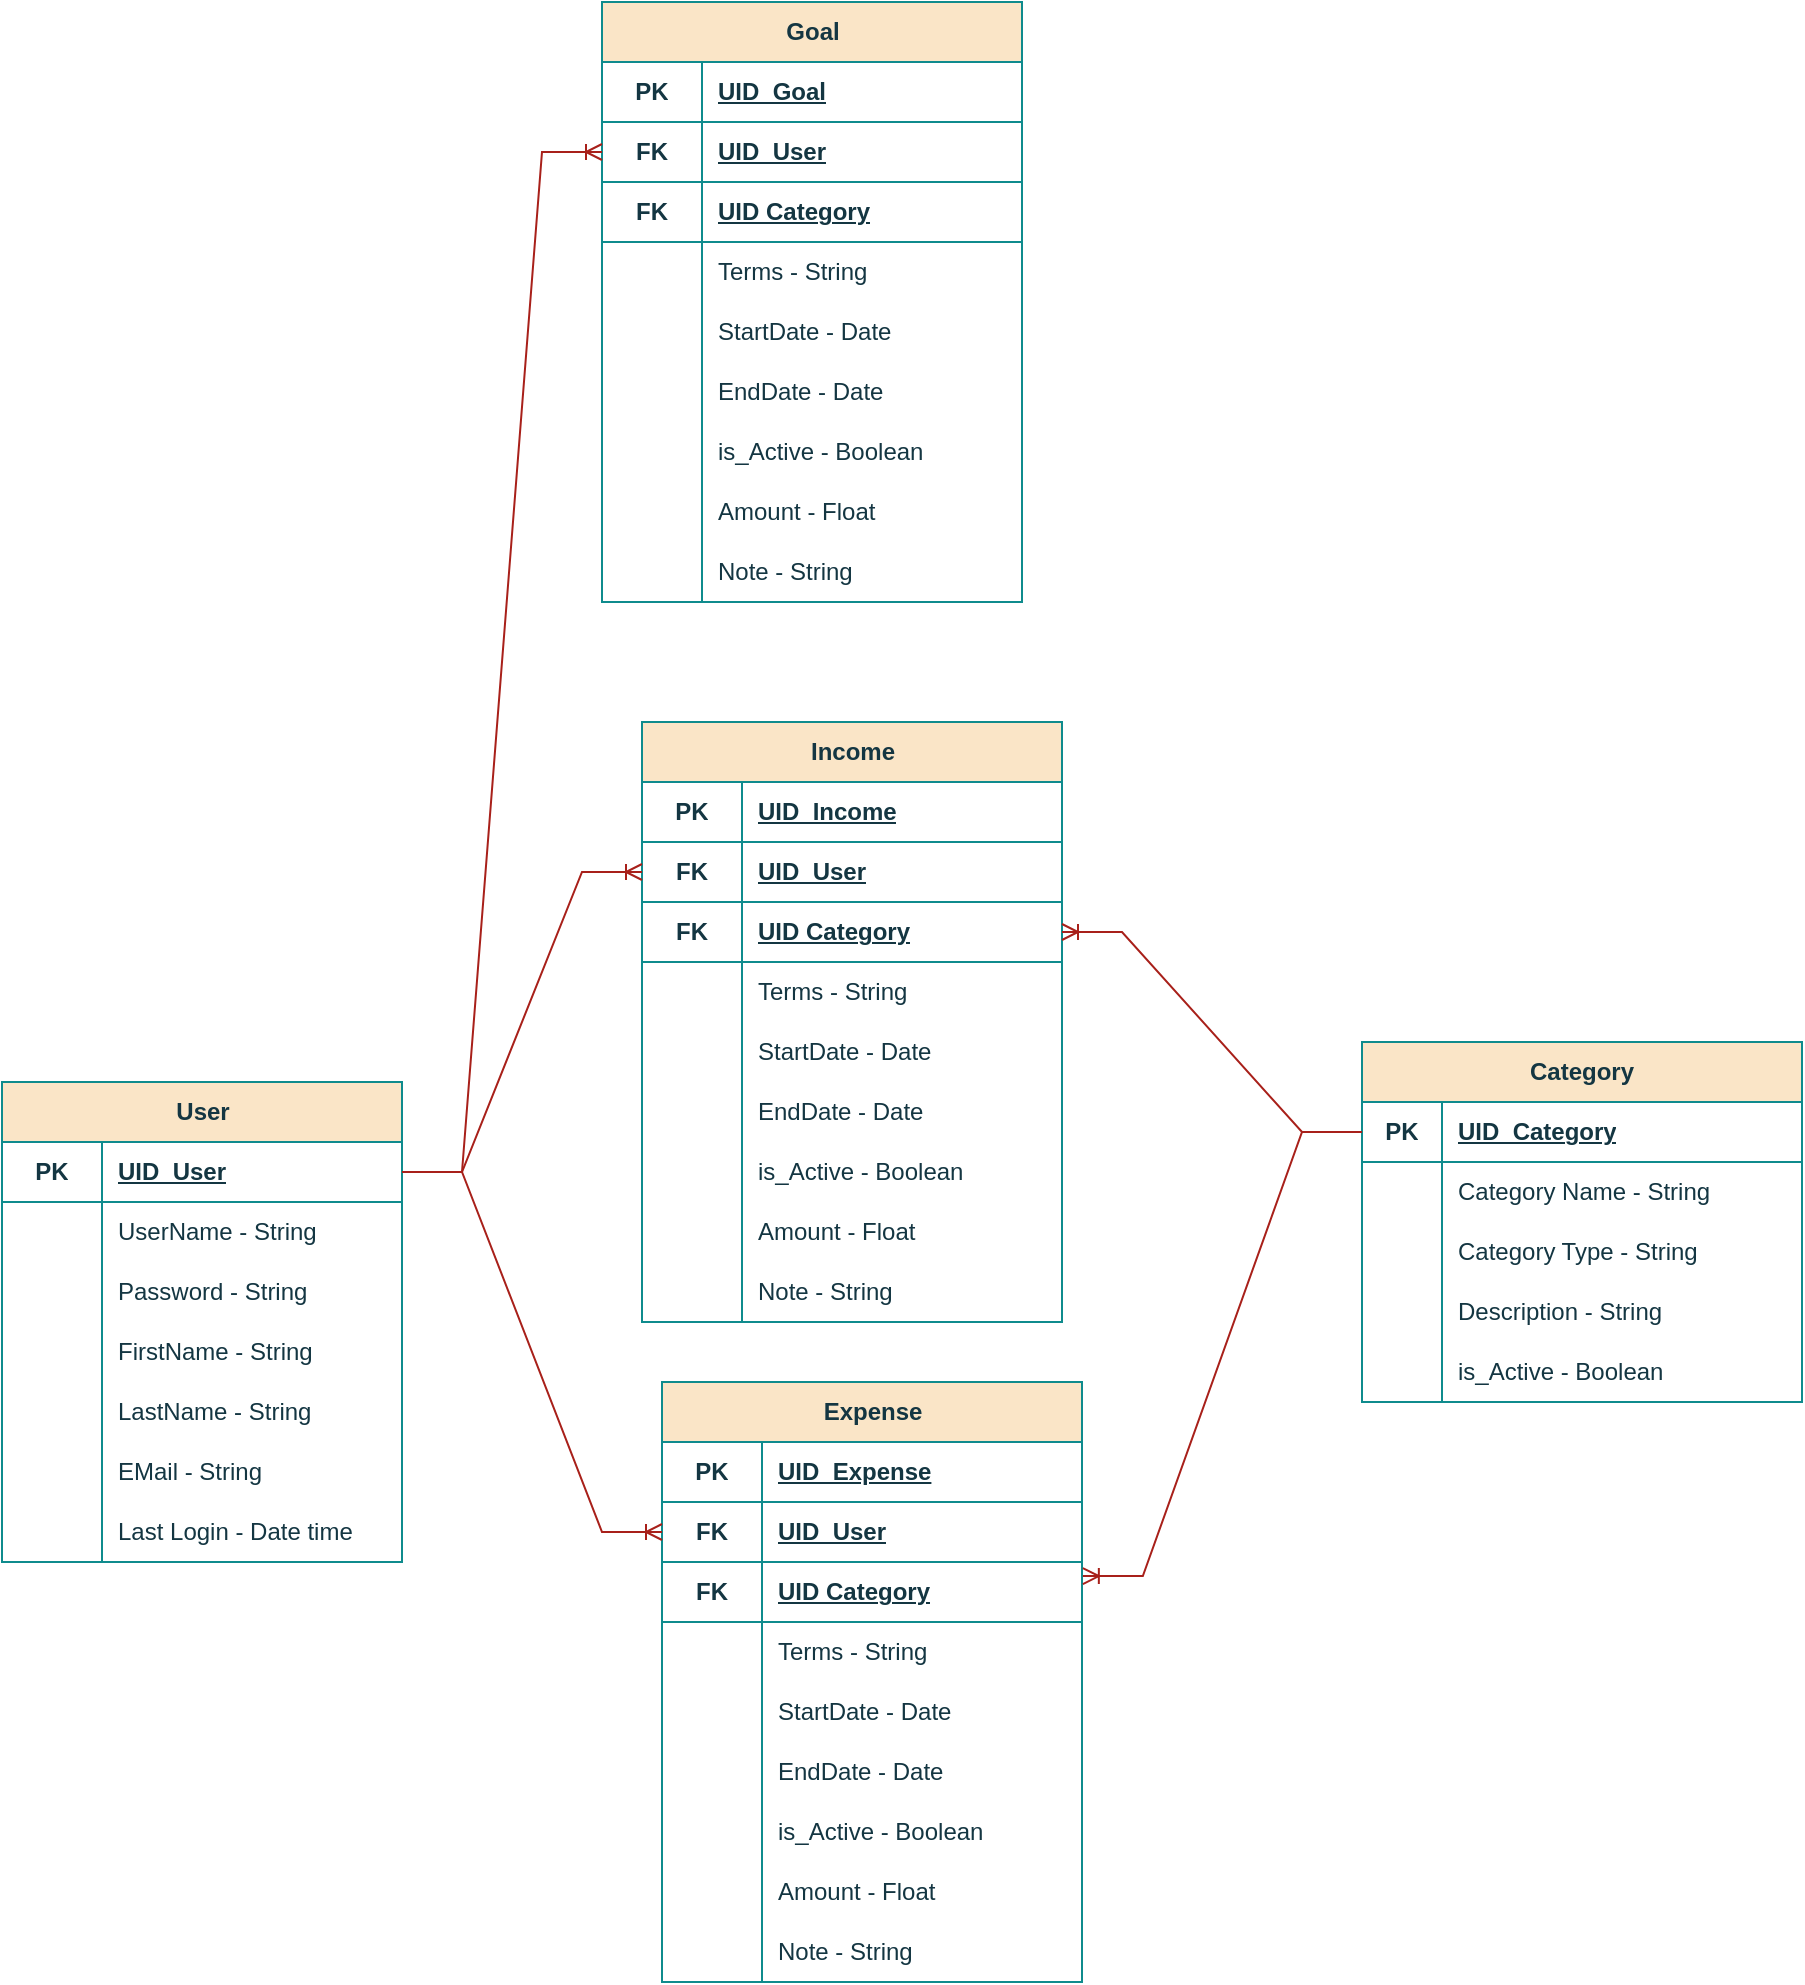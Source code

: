 <mxfile version="24.2.1" type="github">
  <diagram id="R2lEEEUBdFMjLlhIrx00" name="Page-1">
    <mxGraphModel dx="1032" dy="530" grid="1" gridSize="10" guides="1" tooltips="1" connect="1" arrows="1" fold="1" page="1" pageScale="1" pageWidth="850" pageHeight="1100" math="0" shadow="0" extFonts="Permanent Marker^https://fonts.googleapis.com/css?family=Permanent+Marker">
      <root>
        <mxCell id="0" />
        <mxCell id="1" parent="0" />
        <mxCell id="96PjTNp4YRyhQZ-_qILF-1" value="User" style="shape=table;startSize=30;container=1;collapsible=1;childLayout=tableLayout;fixedRows=1;rowLines=0;fontStyle=1;align=center;resizeLast=1;html=1;labelBackgroundColor=none;fillColor=#FAE5C7;strokeColor=#0F8B8D;fontColor=#143642;" vertex="1" parent="1">
          <mxGeometry x="30" y="580" width="200" height="240" as="geometry" />
        </mxCell>
        <mxCell id="96PjTNp4YRyhQZ-_qILF-2" value="" style="shape=tableRow;horizontal=0;startSize=0;swimlaneHead=0;swimlaneBody=0;fillColor=none;collapsible=0;dropTarget=0;points=[[0,0.5],[1,0.5]];portConstraint=eastwest;top=0;left=0;right=0;bottom=1;labelBackgroundColor=none;strokeColor=#0F8B8D;fontColor=#143642;" vertex="1" parent="96PjTNp4YRyhQZ-_qILF-1">
          <mxGeometry y="30" width="200" height="30" as="geometry" />
        </mxCell>
        <mxCell id="96PjTNp4YRyhQZ-_qILF-3" value="PK" style="shape=partialRectangle;connectable=0;fillColor=none;top=0;left=0;bottom=0;right=0;fontStyle=1;overflow=hidden;whiteSpace=wrap;html=1;labelBackgroundColor=none;strokeColor=#0F8B8D;fontColor=#143642;" vertex="1" parent="96PjTNp4YRyhQZ-_qILF-2">
          <mxGeometry width="50" height="30" as="geometry">
            <mxRectangle width="50" height="30" as="alternateBounds" />
          </mxGeometry>
        </mxCell>
        <mxCell id="96PjTNp4YRyhQZ-_qILF-4" value="UID_User" style="shape=partialRectangle;connectable=0;fillColor=none;top=0;left=0;bottom=0;right=0;align=left;spacingLeft=6;fontStyle=5;overflow=hidden;whiteSpace=wrap;html=1;labelBackgroundColor=none;strokeColor=#0F8B8D;fontColor=#143642;" vertex="1" parent="96PjTNp4YRyhQZ-_qILF-2">
          <mxGeometry x="50" width="150" height="30" as="geometry">
            <mxRectangle width="150" height="30" as="alternateBounds" />
          </mxGeometry>
        </mxCell>
        <mxCell id="96PjTNp4YRyhQZ-_qILF-5" value="" style="shape=tableRow;horizontal=0;startSize=0;swimlaneHead=0;swimlaneBody=0;fillColor=none;collapsible=0;dropTarget=0;points=[[0,0.5],[1,0.5]];portConstraint=eastwest;top=0;left=0;right=0;bottom=0;labelBackgroundColor=none;strokeColor=#0F8B8D;fontColor=#143642;" vertex="1" parent="96PjTNp4YRyhQZ-_qILF-1">
          <mxGeometry y="60" width="200" height="30" as="geometry" />
        </mxCell>
        <mxCell id="96PjTNp4YRyhQZ-_qILF-6" value="" style="shape=partialRectangle;connectable=0;fillColor=none;top=0;left=0;bottom=0;right=0;editable=1;overflow=hidden;whiteSpace=wrap;html=1;labelBackgroundColor=none;strokeColor=#0F8B8D;fontColor=#143642;" vertex="1" parent="96PjTNp4YRyhQZ-_qILF-5">
          <mxGeometry width="50" height="30" as="geometry">
            <mxRectangle width="50" height="30" as="alternateBounds" />
          </mxGeometry>
        </mxCell>
        <mxCell id="96PjTNp4YRyhQZ-_qILF-7" value="UserName - String" style="shape=partialRectangle;connectable=0;fillColor=none;top=0;left=0;bottom=0;right=0;align=left;spacingLeft=6;overflow=hidden;whiteSpace=wrap;html=1;labelBackgroundColor=none;strokeColor=#0F8B8D;fontColor=#143642;" vertex="1" parent="96PjTNp4YRyhQZ-_qILF-5">
          <mxGeometry x="50" width="150" height="30" as="geometry">
            <mxRectangle width="150" height="30" as="alternateBounds" />
          </mxGeometry>
        </mxCell>
        <mxCell id="96PjTNp4YRyhQZ-_qILF-8" value="" style="shape=tableRow;horizontal=0;startSize=0;swimlaneHead=0;swimlaneBody=0;fillColor=none;collapsible=0;dropTarget=0;points=[[0,0.5],[1,0.5]];portConstraint=eastwest;top=0;left=0;right=0;bottom=0;labelBackgroundColor=none;strokeColor=#0F8B8D;fontColor=#143642;" vertex="1" parent="96PjTNp4YRyhQZ-_qILF-1">
          <mxGeometry y="90" width="200" height="30" as="geometry" />
        </mxCell>
        <mxCell id="96PjTNp4YRyhQZ-_qILF-9" value="" style="shape=partialRectangle;connectable=0;fillColor=none;top=0;left=0;bottom=0;right=0;editable=1;overflow=hidden;whiteSpace=wrap;html=1;labelBackgroundColor=none;strokeColor=#0F8B8D;fontColor=#143642;" vertex="1" parent="96PjTNp4YRyhQZ-_qILF-8">
          <mxGeometry width="50" height="30" as="geometry">
            <mxRectangle width="50" height="30" as="alternateBounds" />
          </mxGeometry>
        </mxCell>
        <mxCell id="96PjTNp4YRyhQZ-_qILF-10" value="Password - String" style="shape=partialRectangle;connectable=0;fillColor=none;top=0;left=0;bottom=0;right=0;align=left;spacingLeft=6;overflow=hidden;whiteSpace=wrap;html=1;labelBackgroundColor=none;strokeColor=#0F8B8D;fontColor=#143642;" vertex="1" parent="96PjTNp4YRyhQZ-_qILF-8">
          <mxGeometry x="50" width="150" height="30" as="geometry">
            <mxRectangle width="150" height="30" as="alternateBounds" />
          </mxGeometry>
        </mxCell>
        <mxCell id="96PjTNp4YRyhQZ-_qILF-11" value="" style="shape=tableRow;horizontal=0;startSize=0;swimlaneHead=0;swimlaneBody=0;fillColor=none;collapsible=0;dropTarget=0;points=[[0,0.5],[1,0.5]];portConstraint=eastwest;top=0;left=0;right=0;bottom=0;labelBackgroundColor=none;strokeColor=#0F8B8D;fontColor=#143642;" vertex="1" parent="96PjTNp4YRyhQZ-_qILF-1">
          <mxGeometry y="120" width="200" height="30" as="geometry" />
        </mxCell>
        <mxCell id="96PjTNp4YRyhQZ-_qILF-12" value="" style="shape=partialRectangle;connectable=0;fillColor=none;top=0;left=0;bottom=0;right=0;editable=1;overflow=hidden;whiteSpace=wrap;html=1;labelBackgroundColor=none;strokeColor=#0F8B8D;fontColor=#143642;" vertex="1" parent="96PjTNp4YRyhQZ-_qILF-11">
          <mxGeometry width="50" height="30" as="geometry">
            <mxRectangle width="50" height="30" as="alternateBounds" />
          </mxGeometry>
        </mxCell>
        <mxCell id="96PjTNp4YRyhQZ-_qILF-13" value="FirstName - String" style="shape=partialRectangle;connectable=0;fillColor=none;top=0;left=0;bottom=0;right=0;align=left;spacingLeft=6;overflow=hidden;whiteSpace=wrap;html=1;labelBackgroundColor=none;strokeColor=#0F8B8D;fontColor=#143642;" vertex="1" parent="96PjTNp4YRyhQZ-_qILF-11">
          <mxGeometry x="50" width="150" height="30" as="geometry">
            <mxRectangle width="150" height="30" as="alternateBounds" />
          </mxGeometry>
        </mxCell>
        <mxCell id="96PjTNp4YRyhQZ-_qILF-14" style="shape=tableRow;horizontal=0;startSize=0;swimlaneHead=0;swimlaneBody=0;fillColor=none;collapsible=0;dropTarget=0;points=[[0,0.5],[1,0.5]];portConstraint=eastwest;top=0;left=0;right=0;bottom=0;labelBackgroundColor=none;strokeColor=#0F8B8D;fontColor=#143642;" vertex="1" parent="96PjTNp4YRyhQZ-_qILF-1">
          <mxGeometry y="150" width="200" height="30" as="geometry" />
        </mxCell>
        <mxCell id="96PjTNp4YRyhQZ-_qILF-15" value="" style="shape=partialRectangle;connectable=0;fillColor=none;top=0;left=0;bottom=0;right=0;editable=1;overflow=hidden;whiteSpace=wrap;html=1;labelBackgroundColor=none;strokeColor=#0F8B8D;fontColor=#143642;" vertex="1" parent="96PjTNp4YRyhQZ-_qILF-14">
          <mxGeometry width="50" height="30" as="geometry">
            <mxRectangle width="50" height="30" as="alternateBounds" />
          </mxGeometry>
        </mxCell>
        <mxCell id="96PjTNp4YRyhQZ-_qILF-16" value="LastName - String" style="shape=partialRectangle;connectable=0;fillColor=none;top=0;left=0;bottom=0;right=0;align=left;spacingLeft=6;overflow=hidden;whiteSpace=wrap;html=1;labelBackgroundColor=none;strokeColor=#0F8B8D;fontColor=#143642;" vertex="1" parent="96PjTNp4YRyhQZ-_qILF-14">
          <mxGeometry x="50" width="150" height="30" as="geometry">
            <mxRectangle width="150" height="30" as="alternateBounds" />
          </mxGeometry>
        </mxCell>
        <mxCell id="96PjTNp4YRyhQZ-_qILF-17" style="shape=tableRow;horizontal=0;startSize=0;swimlaneHead=0;swimlaneBody=0;fillColor=none;collapsible=0;dropTarget=0;points=[[0,0.5],[1,0.5]];portConstraint=eastwest;top=0;left=0;right=0;bottom=0;labelBackgroundColor=none;strokeColor=#0F8B8D;fontColor=#143642;" vertex="1" parent="96PjTNp4YRyhQZ-_qILF-1">
          <mxGeometry y="180" width="200" height="30" as="geometry" />
        </mxCell>
        <mxCell id="96PjTNp4YRyhQZ-_qILF-18" value="" style="shape=partialRectangle;connectable=0;fillColor=none;top=0;left=0;bottom=0;right=0;editable=1;overflow=hidden;whiteSpace=wrap;html=1;labelBackgroundColor=none;strokeColor=#0F8B8D;fontColor=#143642;" vertex="1" parent="96PjTNp4YRyhQZ-_qILF-17">
          <mxGeometry width="50" height="30" as="geometry">
            <mxRectangle width="50" height="30" as="alternateBounds" />
          </mxGeometry>
        </mxCell>
        <mxCell id="96PjTNp4YRyhQZ-_qILF-19" value="EMail - String" style="shape=partialRectangle;connectable=0;fillColor=none;top=0;left=0;bottom=0;right=0;align=left;spacingLeft=6;overflow=hidden;whiteSpace=wrap;html=1;labelBackgroundColor=none;strokeColor=#0F8B8D;fontColor=#143642;" vertex="1" parent="96PjTNp4YRyhQZ-_qILF-17">
          <mxGeometry x="50" width="150" height="30" as="geometry">
            <mxRectangle width="150" height="30" as="alternateBounds" />
          </mxGeometry>
        </mxCell>
        <mxCell id="96PjTNp4YRyhQZ-_qILF-20" style="shape=tableRow;horizontal=0;startSize=0;swimlaneHead=0;swimlaneBody=0;fillColor=none;collapsible=0;dropTarget=0;points=[[0,0.5],[1,0.5]];portConstraint=eastwest;top=0;left=0;right=0;bottom=0;labelBackgroundColor=none;strokeColor=#0F8B8D;fontColor=#143642;" vertex="1" parent="96PjTNp4YRyhQZ-_qILF-1">
          <mxGeometry y="210" width="200" height="30" as="geometry" />
        </mxCell>
        <mxCell id="96PjTNp4YRyhQZ-_qILF-21" value="" style="shape=partialRectangle;connectable=0;fillColor=none;top=0;left=0;bottom=0;right=0;editable=1;overflow=hidden;whiteSpace=wrap;html=1;labelBackgroundColor=none;strokeColor=#0F8B8D;fontColor=#143642;" vertex="1" parent="96PjTNp4YRyhQZ-_qILF-20">
          <mxGeometry width="50" height="30" as="geometry">
            <mxRectangle width="50" height="30" as="alternateBounds" />
          </mxGeometry>
        </mxCell>
        <mxCell id="96PjTNp4YRyhQZ-_qILF-22" value="Last Login - Date time" style="shape=partialRectangle;connectable=0;fillColor=none;top=0;left=0;bottom=0;right=0;align=left;spacingLeft=6;overflow=hidden;whiteSpace=wrap;html=1;labelBackgroundColor=none;strokeColor=#0F8B8D;fontColor=#143642;" vertex="1" parent="96PjTNp4YRyhQZ-_qILF-20">
          <mxGeometry x="50" width="150" height="30" as="geometry">
            <mxRectangle width="150" height="30" as="alternateBounds" />
          </mxGeometry>
        </mxCell>
        <mxCell id="96PjTNp4YRyhQZ-_qILF-38" value="Income" style="shape=table;startSize=30;container=1;collapsible=1;childLayout=tableLayout;fixedRows=1;rowLines=0;fontStyle=1;align=center;resizeLast=1;html=1;labelBackgroundColor=none;fillColor=#FAE5C7;strokeColor=#0F8B8D;fontColor=#143642;" vertex="1" parent="1">
          <mxGeometry x="350" y="400" width="210" height="300" as="geometry">
            <mxRectangle x="580" y="150" width="110" height="30" as="alternateBounds" />
          </mxGeometry>
        </mxCell>
        <mxCell id="96PjTNp4YRyhQZ-_qILF-39" value="" style="shape=tableRow;horizontal=0;startSize=0;swimlaneHead=0;swimlaneBody=0;fillColor=none;collapsible=0;dropTarget=0;points=[[0,0.5],[1,0.5]];portConstraint=eastwest;top=0;left=0;right=0;bottom=1;labelBackgroundColor=none;strokeColor=#0F8B8D;fontColor=#143642;" vertex="1" parent="96PjTNp4YRyhQZ-_qILF-38">
          <mxGeometry y="30" width="210" height="30" as="geometry" />
        </mxCell>
        <mxCell id="96PjTNp4YRyhQZ-_qILF-40" value="PK" style="shape=partialRectangle;connectable=0;fillColor=none;top=0;left=0;bottom=0;right=0;fontStyle=1;overflow=hidden;whiteSpace=wrap;html=1;labelBackgroundColor=none;strokeColor=#0F8B8D;fontColor=#143642;" vertex="1" parent="96PjTNp4YRyhQZ-_qILF-39">
          <mxGeometry width="50" height="30" as="geometry">
            <mxRectangle width="50" height="30" as="alternateBounds" />
          </mxGeometry>
        </mxCell>
        <mxCell id="96PjTNp4YRyhQZ-_qILF-41" value="UID_Income" style="shape=partialRectangle;connectable=0;fillColor=none;top=0;left=0;bottom=0;right=0;align=left;spacingLeft=6;fontStyle=5;overflow=hidden;whiteSpace=wrap;html=1;labelBackgroundColor=none;strokeColor=#0F8B8D;fontColor=#143642;" vertex="1" parent="96PjTNp4YRyhQZ-_qILF-39">
          <mxGeometry x="50" width="160" height="30" as="geometry">
            <mxRectangle width="160" height="30" as="alternateBounds" />
          </mxGeometry>
        </mxCell>
        <mxCell id="96PjTNp4YRyhQZ-_qILF-42" style="shape=tableRow;horizontal=0;startSize=0;swimlaneHead=0;swimlaneBody=0;fillColor=none;collapsible=0;dropTarget=0;points=[[0,0.5],[1,0.5]];portConstraint=eastwest;top=0;left=0;right=0;bottom=1;labelBackgroundColor=none;strokeColor=#0F8B8D;fontColor=#143642;" vertex="1" parent="96PjTNp4YRyhQZ-_qILF-38">
          <mxGeometry y="60" width="210" height="30" as="geometry" />
        </mxCell>
        <mxCell id="96PjTNp4YRyhQZ-_qILF-43" value="FK" style="shape=partialRectangle;connectable=0;fillColor=none;top=0;left=0;bottom=0;right=0;fontStyle=1;overflow=hidden;whiteSpace=wrap;html=1;labelBackgroundColor=none;strokeColor=#0F8B8D;fontColor=#143642;" vertex="1" parent="96PjTNp4YRyhQZ-_qILF-42">
          <mxGeometry width="50" height="30" as="geometry">
            <mxRectangle width="50" height="30" as="alternateBounds" />
          </mxGeometry>
        </mxCell>
        <mxCell id="96PjTNp4YRyhQZ-_qILF-44" value="UID_User" style="shape=partialRectangle;connectable=0;fillColor=none;top=0;left=0;bottom=0;right=0;align=left;spacingLeft=6;fontStyle=5;overflow=hidden;whiteSpace=wrap;html=1;labelBackgroundColor=none;strokeColor=#0F8B8D;fontColor=#143642;" vertex="1" parent="96PjTNp4YRyhQZ-_qILF-42">
          <mxGeometry x="50" width="160" height="30" as="geometry">
            <mxRectangle width="160" height="30" as="alternateBounds" />
          </mxGeometry>
        </mxCell>
        <mxCell id="96PjTNp4YRyhQZ-_qILF-88" style="shape=tableRow;horizontal=0;startSize=0;swimlaneHead=0;swimlaneBody=0;fillColor=none;collapsible=0;dropTarget=0;points=[[0,0.5],[1,0.5]];portConstraint=eastwest;top=0;left=0;right=0;bottom=1;labelBackgroundColor=none;strokeColor=#0F8B8D;fontColor=#143642;" vertex="1" parent="96PjTNp4YRyhQZ-_qILF-38">
          <mxGeometry y="90" width="210" height="30" as="geometry" />
        </mxCell>
        <mxCell id="96PjTNp4YRyhQZ-_qILF-89" value="FK" style="shape=partialRectangle;connectable=0;fillColor=none;top=0;left=0;bottom=0;right=0;fontStyle=1;overflow=hidden;whiteSpace=wrap;html=1;labelBackgroundColor=none;strokeColor=#0F8B8D;fontColor=#143642;" vertex="1" parent="96PjTNp4YRyhQZ-_qILF-88">
          <mxGeometry width="50" height="30" as="geometry">
            <mxRectangle width="50" height="30" as="alternateBounds" />
          </mxGeometry>
        </mxCell>
        <mxCell id="96PjTNp4YRyhQZ-_qILF-90" value="UID Category" style="shape=partialRectangle;connectable=0;fillColor=none;top=0;left=0;bottom=0;right=0;align=left;spacingLeft=6;fontStyle=5;overflow=hidden;whiteSpace=wrap;html=1;labelBackgroundColor=none;strokeColor=#0F8B8D;fontColor=#143642;" vertex="1" parent="96PjTNp4YRyhQZ-_qILF-88">
          <mxGeometry x="50" width="160" height="30" as="geometry">
            <mxRectangle width="160" height="30" as="alternateBounds" />
          </mxGeometry>
        </mxCell>
        <mxCell id="96PjTNp4YRyhQZ-_qILF-91" style="shape=tableRow;horizontal=0;startSize=0;swimlaneHead=0;swimlaneBody=0;fillColor=none;collapsible=0;dropTarget=0;points=[[0,0.5],[1,0.5]];portConstraint=eastwest;top=0;left=0;right=0;bottom=0;labelBackgroundColor=none;strokeColor=#0F8B8D;fontColor=#143642;" vertex="1" parent="96PjTNp4YRyhQZ-_qILF-38">
          <mxGeometry y="120" width="210" height="30" as="geometry" />
        </mxCell>
        <mxCell id="96PjTNp4YRyhQZ-_qILF-92" style="shape=partialRectangle;connectable=0;fillColor=none;top=0;left=0;bottom=0;right=0;editable=1;overflow=hidden;whiteSpace=wrap;html=1;labelBackgroundColor=none;strokeColor=#0F8B8D;fontColor=#143642;" vertex="1" parent="96PjTNp4YRyhQZ-_qILF-91">
          <mxGeometry width="50" height="30" as="geometry">
            <mxRectangle width="50" height="30" as="alternateBounds" />
          </mxGeometry>
        </mxCell>
        <mxCell id="96PjTNp4YRyhQZ-_qILF-93" value="Terms - String" style="shape=partialRectangle;connectable=0;fillColor=none;top=0;left=0;bottom=0;right=0;align=left;spacingLeft=6;overflow=hidden;whiteSpace=wrap;html=1;labelBackgroundColor=none;strokeColor=#0F8B8D;fontColor=#143642;" vertex="1" parent="96PjTNp4YRyhQZ-_qILF-91">
          <mxGeometry x="50" width="160" height="30" as="geometry">
            <mxRectangle width="160" height="30" as="alternateBounds" />
          </mxGeometry>
        </mxCell>
        <mxCell id="96PjTNp4YRyhQZ-_qILF-48" value="" style="shape=tableRow;horizontal=0;startSize=0;swimlaneHead=0;swimlaneBody=0;fillColor=none;collapsible=0;dropTarget=0;points=[[0,0.5],[1,0.5]];portConstraint=eastwest;top=0;left=0;right=0;bottom=0;labelBackgroundColor=none;strokeColor=#0F8B8D;fontColor=#143642;" vertex="1" parent="96PjTNp4YRyhQZ-_qILF-38">
          <mxGeometry y="150" width="210" height="30" as="geometry" />
        </mxCell>
        <mxCell id="96PjTNp4YRyhQZ-_qILF-49" value="" style="shape=partialRectangle;connectable=0;fillColor=none;top=0;left=0;bottom=0;right=0;editable=1;overflow=hidden;whiteSpace=wrap;html=1;labelBackgroundColor=none;strokeColor=#0F8B8D;fontColor=#143642;" vertex="1" parent="96PjTNp4YRyhQZ-_qILF-48">
          <mxGeometry width="50" height="30" as="geometry">
            <mxRectangle width="50" height="30" as="alternateBounds" />
          </mxGeometry>
        </mxCell>
        <mxCell id="96PjTNp4YRyhQZ-_qILF-50" value="StartDate - Date" style="shape=partialRectangle;connectable=0;fillColor=none;top=0;left=0;bottom=0;right=0;align=left;spacingLeft=6;overflow=hidden;whiteSpace=wrap;html=1;labelBackgroundColor=none;strokeColor=#0F8B8D;fontColor=#143642;" vertex="1" parent="96PjTNp4YRyhQZ-_qILF-48">
          <mxGeometry x="50" width="160" height="30" as="geometry">
            <mxRectangle width="160" height="30" as="alternateBounds" />
          </mxGeometry>
        </mxCell>
        <mxCell id="96PjTNp4YRyhQZ-_qILF-51" value="" style="shape=tableRow;horizontal=0;startSize=0;swimlaneHead=0;swimlaneBody=0;fillColor=none;collapsible=0;dropTarget=0;points=[[0,0.5],[1,0.5]];portConstraint=eastwest;top=0;left=0;right=0;bottom=0;labelBackgroundColor=none;strokeColor=#0F8B8D;fontColor=#143642;" vertex="1" parent="96PjTNp4YRyhQZ-_qILF-38">
          <mxGeometry y="180" width="210" height="30" as="geometry" />
        </mxCell>
        <mxCell id="96PjTNp4YRyhQZ-_qILF-52" value="" style="shape=partialRectangle;connectable=0;fillColor=none;top=0;left=0;bottom=0;right=0;editable=1;overflow=hidden;whiteSpace=wrap;html=1;labelBackgroundColor=none;strokeColor=#0F8B8D;fontColor=#143642;" vertex="1" parent="96PjTNp4YRyhQZ-_qILF-51">
          <mxGeometry width="50" height="30" as="geometry">
            <mxRectangle width="50" height="30" as="alternateBounds" />
          </mxGeometry>
        </mxCell>
        <mxCell id="96PjTNp4YRyhQZ-_qILF-53" value="EndDate - Date" style="shape=partialRectangle;connectable=0;fillColor=none;top=0;left=0;bottom=0;right=0;align=left;spacingLeft=6;overflow=hidden;whiteSpace=wrap;html=1;labelBackgroundColor=none;strokeColor=#0F8B8D;fontColor=#143642;" vertex="1" parent="96PjTNp4YRyhQZ-_qILF-51">
          <mxGeometry x="50" width="160" height="30" as="geometry">
            <mxRectangle width="160" height="30" as="alternateBounds" />
          </mxGeometry>
        </mxCell>
        <mxCell id="96PjTNp4YRyhQZ-_qILF-54" style="shape=tableRow;horizontal=0;startSize=0;swimlaneHead=0;swimlaneBody=0;fillColor=none;collapsible=0;dropTarget=0;points=[[0,0.5],[1,0.5]];portConstraint=eastwest;top=0;left=0;right=0;bottom=0;labelBackgroundColor=none;strokeColor=#0F8B8D;fontColor=#143642;" vertex="1" parent="96PjTNp4YRyhQZ-_qILF-38">
          <mxGeometry y="210" width="210" height="30" as="geometry" />
        </mxCell>
        <mxCell id="96PjTNp4YRyhQZ-_qILF-55" value="" style="shape=partialRectangle;connectable=0;fillColor=none;top=0;left=0;bottom=0;right=0;editable=1;overflow=hidden;whiteSpace=wrap;html=1;labelBackgroundColor=none;strokeColor=#0F8B8D;fontColor=#143642;" vertex="1" parent="96PjTNp4YRyhQZ-_qILF-54">
          <mxGeometry width="50" height="30" as="geometry">
            <mxRectangle width="50" height="30" as="alternateBounds" />
          </mxGeometry>
        </mxCell>
        <mxCell id="96PjTNp4YRyhQZ-_qILF-56" value="is_Active - Boolean" style="shape=partialRectangle;connectable=0;fillColor=none;top=0;left=0;bottom=0;right=0;align=left;spacingLeft=6;overflow=hidden;whiteSpace=wrap;html=1;labelBackgroundColor=none;strokeColor=#0F8B8D;fontColor=#143642;" vertex="1" parent="96PjTNp4YRyhQZ-_qILF-54">
          <mxGeometry x="50" width="160" height="30" as="geometry">
            <mxRectangle width="160" height="30" as="alternateBounds" />
          </mxGeometry>
        </mxCell>
        <mxCell id="96PjTNp4YRyhQZ-_qILF-57" style="shape=tableRow;horizontal=0;startSize=0;swimlaneHead=0;swimlaneBody=0;fillColor=none;collapsible=0;dropTarget=0;points=[[0,0.5],[1,0.5]];portConstraint=eastwest;top=0;left=0;right=0;bottom=0;labelBackgroundColor=none;strokeColor=#0F8B8D;fontColor=#143642;" vertex="1" parent="96PjTNp4YRyhQZ-_qILF-38">
          <mxGeometry y="240" width="210" height="30" as="geometry" />
        </mxCell>
        <mxCell id="96PjTNp4YRyhQZ-_qILF-58" value="" style="shape=partialRectangle;connectable=0;fillColor=none;top=0;left=0;bottom=0;right=0;editable=1;overflow=hidden;whiteSpace=wrap;html=1;labelBackgroundColor=none;strokeColor=#0F8B8D;fontColor=#143642;" vertex="1" parent="96PjTNp4YRyhQZ-_qILF-57">
          <mxGeometry width="50" height="30" as="geometry">
            <mxRectangle width="50" height="30" as="alternateBounds" />
          </mxGeometry>
        </mxCell>
        <mxCell id="96PjTNp4YRyhQZ-_qILF-59" value="Amount - Float" style="shape=partialRectangle;connectable=0;fillColor=none;top=0;left=0;bottom=0;right=0;align=left;spacingLeft=6;overflow=hidden;whiteSpace=wrap;html=1;labelBackgroundColor=none;strokeColor=#0F8B8D;fontColor=#143642;" vertex="1" parent="96PjTNp4YRyhQZ-_qILF-57">
          <mxGeometry x="50" width="160" height="30" as="geometry">
            <mxRectangle width="160" height="30" as="alternateBounds" />
          </mxGeometry>
        </mxCell>
        <mxCell id="96PjTNp4YRyhQZ-_qILF-60" style="shape=tableRow;horizontal=0;startSize=0;swimlaneHead=0;swimlaneBody=0;fillColor=none;collapsible=0;dropTarget=0;points=[[0,0.5],[1,0.5]];portConstraint=eastwest;top=0;left=0;right=0;bottom=0;labelBackgroundColor=none;strokeColor=#0F8B8D;fontColor=#143642;" vertex="1" parent="96PjTNp4YRyhQZ-_qILF-38">
          <mxGeometry y="270" width="210" height="30" as="geometry" />
        </mxCell>
        <mxCell id="96PjTNp4YRyhQZ-_qILF-61" value="" style="shape=partialRectangle;connectable=0;fillColor=none;top=0;left=0;bottom=0;right=0;editable=1;overflow=hidden;whiteSpace=wrap;html=1;labelBackgroundColor=none;strokeColor=#0F8B8D;fontColor=#143642;" vertex="1" parent="96PjTNp4YRyhQZ-_qILF-60">
          <mxGeometry width="50" height="30" as="geometry">
            <mxRectangle width="50" height="30" as="alternateBounds" />
          </mxGeometry>
        </mxCell>
        <mxCell id="96PjTNp4YRyhQZ-_qILF-62" value="Note - String" style="shape=partialRectangle;connectable=0;fillColor=none;top=0;left=0;bottom=0;right=0;align=left;spacingLeft=6;overflow=hidden;whiteSpace=wrap;html=1;labelBackgroundColor=none;strokeColor=#0F8B8D;fontColor=#143642;" vertex="1" parent="96PjTNp4YRyhQZ-_qILF-60">
          <mxGeometry x="50" width="160" height="30" as="geometry">
            <mxRectangle width="160" height="30" as="alternateBounds" />
          </mxGeometry>
        </mxCell>
        <mxCell id="96PjTNp4YRyhQZ-_qILF-63" value="Category" style="shape=table;startSize=30;container=1;collapsible=1;childLayout=tableLayout;fixedRows=1;rowLines=0;fontStyle=1;align=center;resizeLast=1;html=1;whiteSpace=wrap;labelBackgroundColor=none;fillColor=#FAE5C7;strokeColor=#0F8B8D;fontColor=#143642;" vertex="1" parent="1">
          <mxGeometry x="710" y="560" width="220" height="180" as="geometry" />
        </mxCell>
        <mxCell id="96PjTNp4YRyhQZ-_qILF-67" value="" style="shape=tableRow;horizontal=0;startSize=0;swimlaneHead=0;swimlaneBody=0;fillColor=none;collapsible=0;dropTarget=0;points=[[0,0.5],[1,0.5]];portConstraint=eastwest;top=0;left=0;right=0;bottom=1;html=1;labelBackgroundColor=none;strokeColor=#0F8B8D;fontColor=#143642;" vertex="1" parent="96PjTNp4YRyhQZ-_qILF-63">
          <mxGeometry y="30" width="220" height="30" as="geometry" />
        </mxCell>
        <mxCell id="96PjTNp4YRyhQZ-_qILF-68" value="PK" style="shape=partialRectangle;connectable=0;fillColor=none;top=0;left=0;bottom=0;right=0;fontStyle=1;overflow=hidden;html=1;whiteSpace=wrap;labelBackgroundColor=none;strokeColor=#0F8B8D;fontColor=#143642;" vertex="1" parent="96PjTNp4YRyhQZ-_qILF-67">
          <mxGeometry width="40" height="30" as="geometry">
            <mxRectangle width="40" height="30" as="alternateBounds" />
          </mxGeometry>
        </mxCell>
        <mxCell id="96PjTNp4YRyhQZ-_qILF-69" value="UID_Category" style="shape=partialRectangle;connectable=0;fillColor=none;top=0;left=0;bottom=0;right=0;align=left;spacingLeft=6;fontStyle=5;overflow=hidden;html=1;whiteSpace=wrap;labelBackgroundColor=none;strokeColor=#0F8B8D;fontColor=#143642;" vertex="1" parent="96PjTNp4YRyhQZ-_qILF-67">
          <mxGeometry x="40" width="180" height="30" as="geometry">
            <mxRectangle width="180" height="30" as="alternateBounds" />
          </mxGeometry>
        </mxCell>
        <mxCell id="96PjTNp4YRyhQZ-_qILF-70" value="" style="shape=tableRow;horizontal=0;startSize=0;swimlaneHead=0;swimlaneBody=0;fillColor=none;collapsible=0;dropTarget=0;points=[[0,0.5],[1,0.5]];portConstraint=eastwest;top=0;left=0;right=0;bottom=0;html=1;labelBackgroundColor=none;strokeColor=#0F8B8D;fontColor=#143642;" vertex="1" parent="96PjTNp4YRyhQZ-_qILF-63">
          <mxGeometry y="60" width="220" height="30" as="geometry" />
        </mxCell>
        <mxCell id="96PjTNp4YRyhQZ-_qILF-71" value="" style="shape=partialRectangle;connectable=0;fillColor=none;top=0;left=0;bottom=0;right=0;editable=1;overflow=hidden;html=1;whiteSpace=wrap;labelBackgroundColor=none;strokeColor=#0F8B8D;fontColor=#143642;" vertex="1" parent="96PjTNp4YRyhQZ-_qILF-70">
          <mxGeometry width="40" height="30" as="geometry">
            <mxRectangle width="40" height="30" as="alternateBounds" />
          </mxGeometry>
        </mxCell>
        <mxCell id="96PjTNp4YRyhQZ-_qILF-72" value="Category Name - String" style="shape=partialRectangle;connectable=0;fillColor=none;top=0;left=0;bottom=0;right=0;align=left;spacingLeft=6;overflow=hidden;html=1;whiteSpace=wrap;labelBackgroundColor=none;strokeColor=#0F8B8D;fontColor=#143642;" vertex="1" parent="96PjTNp4YRyhQZ-_qILF-70">
          <mxGeometry x="40" width="180" height="30" as="geometry">
            <mxRectangle width="180" height="30" as="alternateBounds" />
          </mxGeometry>
        </mxCell>
        <mxCell id="96PjTNp4YRyhQZ-_qILF-94" style="shape=tableRow;horizontal=0;startSize=0;swimlaneHead=0;swimlaneBody=0;fillColor=none;collapsible=0;dropTarget=0;points=[[0,0.5],[1,0.5]];portConstraint=eastwest;top=0;left=0;right=0;bottom=0;html=1;labelBackgroundColor=none;strokeColor=#0F8B8D;fontColor=#143642;" vertex="1" parent="96PjTNp4YRyhQZ-_qILF-63">
          <mxGeometry y="90" width="220" height="30" as="geometry" />
        </mxCell>
        <mxCell id="96PjTNp4YRyhQZ-_qILF-95" style="shape=partialRectangle;connectable=0;fillColor=none;top=0;left=0;bottom=0;right=0;editable=1;overflow=hidden;html=1;whiteSpace=wrap;labelBackgroundColor=none;strokeColor=#0F8B8D;fontColor=#143642;" vertex="1" parent="96PjTNp4YRyhQZ-_qILF-94">
          <mxGeometry width="40" height="30" as="geometry">
            <mxRectangle width="40" height="30" as="alternateBounds" />
          </mxGeometry>
        </mxCell>
        <mxCell id="96PjTNp4YRyhQZ-_qILF-96" value="Category Type - String" style="shape=partialRectangle;connectable=0;fillColor=none;top=0;left=0;bottom=0;right=0;align=left;spacingLeft=6;overflow=hidden;html=1;whiteSpace=wrap;labelBackgroundColor=none;strokeColor=#0F8B8D;fontColor=#143642;" vertex="1" parent="96PjTNp4YRyhQZ-_qILF-94">
          <mxGeometry x="40" width="180" height="30" as="geometry">
            <mxRectangle width="180" height="30" as="alternateBounds" />
          </mxGeometry>
        </mxCell>
        <mxCell id="96PjTNp4YRyhQZ-_qILF-73" style="shape=tableRow;horizontal=0;startSize=0;swimlaneHead=0;swimlaneBody=0;fillColor=none;collapsible=0;dropTarget=0;points=[[0,0.5],[1,0.5]];portConstraint=eastwest;top=0;left=0;right=0;bottom=0;html=1;labelBackgroundColor=none;strokeColor=#0F8B8D;fontColor=#143642;" vertex="1" parent="96PjTNp4YRyhQZ-_qILF-63">
          <mxGeometry y="120" width="220" height="30" as="geometry" />
        </mxCell>
        <mxCell id="96PjTNp4YRyhQZ-_qILF-74" value="" style="shape=partialRectangle;connectable=0;fillColor=none;top=0;left=0;bottom=0;right=0;editable=1;overflow=hidden;html=1;whiteSpace=wrap;labelBackgroundColor=none;strokeColor=#0F8B8D;fontColor=#143642;" vertex="1" parent="96PjTNp4YRyhQZ-_qILF-73">
          <mxGeometry width="40" height="30" as="geometry">
            <mxRectangle width="40" height="30" as="alternateBounds" />
          </mxGeometry>
        </mxCell>
        <mxCell id="96PjTNp4YRyhQZ-_qILF-75" value="Description - String" style="shape=partialRectangle;connectable=0;fillColor=none;top=0;left=0;bottom=0;right=0;align=left;spacingLeft=6;overflow=hidden;html=1;whiteSpace=wrap;labelBackgroundColor=none;strokeColor=#0F8B8D;fontColor=#143642;" vertex="1" parent="96PjTNp4YRyhQZ-_qILF-73">
          <mxGeometry x="40" width="180" height="30" as="geometry">
            <mxRectangle width="180" height="30" as="alternateBounds" />
          </mxGeometry>
        </mxCell>
        <mxCell id="96PjTNp4YRyhQZ-_qILF-82" style="shape=tableRow;horizontal=0;startSize=0;swimlaneHead=0;swimlaneBody=0;fillColor=none;collapsible=0;dropTarget=0;points=[[0,0.5],[1,0.5]];portConstraint=eastwest;top=0;left=0;right=0;bottom=0;html=1;labelBackgroundColor=none;strokeColor=#0F8B8D;fontColor=#143642;" vertex="1" parent="96PjTNp4YRyhQZ-_qILF-63">
          <mxGeometry y="150" width="220" height="30" as="geometry" />
        </mxCell>
        <mxCell id="96PjTNp4YRyhQZ-_qILF-83" value="" style="shape=partialRectangle;connectable=0;fillColor=none;top=0;left=0;bottom=0;right=0;editable=1;overflow=hidden;html=1;whiteSpace=wrap;labelBackgroundColor=none;strokeColor=#0F8B8D;fontColor=#143642;" vertex="1" parent="96PjTNp4YRyhQZ-_qILF-82">
          <mxGeometry width="40" height="30" as="geometry">
            <mxRectangle width="40" height="30" as="alternateBounds" />
          </mxGeometry>
        </mxCell>
        <mxCell id="96PjTNp4YRyhQZ-_qILF-84" value="is_Active - Boolean" style="shape=partialRectangle;connectable=0;fillColor=none;top=0;left=0;bottom=0;right=0;align=left;spacingLeft=6;overflow=hidden;html=1;whiteSpace=wrap;labelBackgroundColor=none;strokeColor=#0F8B8D;fontColor=#143642;" vertex="1" parent="96PjTNp4YRyhQZ-_qILF-82">
          <mxGeometry x="40" width="180" height="30" as="geometry">
            <mxRectangle width="180" height="30" as="alternateBounds" />
          </mxGeometry>
        </mxCell>
        <mxCell id="96PjTNp4YRyhQZ-_qILF-86" value="" style="edgeStyle=entityRelationEdgeStyle;fontSize=12;html=1;endArrow=ERoneToMany;rounded=0;entryX=0;entryY=0.5;entryDx=0;entryDy=0;labelBackgroundColor=none;strokeColor=#A8201A;fontColor=default;" edge="1" parent="1" source="96PjTNp4YRyhQZ-_qILF-2" target="96PjTNp4YRyhQZ-_qILF-42">
          <mxGeometry width="100" height="100" relative="1" as="geometry">
            <mxPoint x="395" y="425" as="sourcePoint" />
            <mxPoint x="470" y="505" as="targetPoint" />
          </mxGeometry>
        </mxCell>
        <mxCell id="96PjTNp4YRyhQZ-_qILF-87" value="" style="edgeStyle=entityRelationEdgeStyle;fontSize=12;html=1;endArrow=ERoneToMany;rounded=0;entryX=1;entryY=0.5;entryDx=0;entryDy=0;labelBackgroundColor=none;strokeColor=#A8201A;fontColor=default;exitX=0;exitY=0.5;exitDx=0;exitDy=0;" edge="1" parent="1" source="96PjTNp4YRyhQZ-_qILF-67" target="96PjTNp4YRyhQZ-_qILF-88">
          <mxGeometry width="100" height="100" relative="1" as="geometry">
            <mxPoint x="610" y="760" as="sourcePoint" />
            <mxPoint x="685" y="840" as="targetPoint" />
          </mxGeometry>
        </mxCell>
        <mxCell id="96PjTNp4YRyhQZ-_qILF-97" value="Expense" style="shape=table;startSize=30;container=1;collapsible=1;childLayout=tableLayout;fixedRows=1;rowLines=0;fontStyle=1;align=center;resizeLast=1;html=1;labelBackgroundColor=none;fillColor=#FAE5C7;strokeColor=#0F8B8D;fontColor=#143642;" vertex="1" parent="1">
          <mxGeometry x="360" y="730" width="210" height="300" as="geometry">
            <mxRectangle x="580" y="150" width="110" height="30" as="alternateBounds" />
          </mxGeometry>
        </mxCell>
        <mxCell id="96PjTNp4YRyhQZ-_qILF-98" value="" style="shape=tableRow;horizontal=0;startSize=0;swimlaneHead=0;swimlaneBody=0;fillColor=none;collapsible=0;dropTarget=0;points=[[0,0.5],[1,0.5]];portConstraint=eastwest;top=0;left=0;right=0;bottom=1;labelBackgroundColor=none;strokeColor=#0F8B8D;fontColor=#143642;" vertex="1" parent="96PjTNp4YRyhQZ-_qILF-97">
          <mxGeometry y="30" width="210" height="30" as="geometry" />
        </mxCell>
        <mxCell id="96PjTNp4YRyhQZ-_qILF-99" value="PK" style="shape=partialRectangle;connectable=0;fillColor=none;top=0;left=0;bottom=0;right=0;fontStyle=1;overflow=hidden;whiteSpace=wrap;html=1;labelBackgroundColor=none;strokeColor=#0F8B8D;fontColor=#143642;" vertex="1" parent="96PjTNp4YRyhQZ-_qILF-98">
          <mxGeometry width="50" height="30" as="geometry">
            <mxRectangle width="50" height="30" as="alternateBounds" />
          </mxGeometry>
        </mxCell>
        <mxCell id="96PjTNp4YRyhQZ-_qILF-100" value="UID_Expense" style="shape=partialRectangle;connectable=0;fillColor=none;top=0;left=0;bottom=0;right=0;align=left;spacingLeft=6;fontStyle=5;overflow=hidden;whiteSpace=wrap;html=1;labelBackgroundColor=none;strokeColor=#0F8B8D;fontColor=#143642;" vertex="1" parent="96PjTNp4YRyhQZ-_qILF-98">
          <mxGeometry x="50" width="160" height="30" as="geometry">
            <mxRectangle width="160" height="30" as="alternateBounds" />
          </mxGeometry>
        </mxCell>
        <mxCell id="96PjTNp4YRyhQZ-_qILF-101" style="shape=tableRow;horizontal=0;startSize=0;swimlaneHead=0;swimlaneBody=0;fillColor=none;collapsible=0;dropTarget=0;points=[[0,0.5],[1,0.5]];portConstraint=eastwest;top=0;left=0;right=0;bottom=1;labelBackgroundColor=none;strokeColor=#0F8B8D;fontColor=#143642;" vertex="1" parent="96PjTNp4YRyhQZ-_qILF-97">
          <mxGeometry y="60" width="210" height="30" as="geometry" />
        </mxCell>
        <mxCell id="96PjTNp4YRyhQZ-_qILF-102" value="FK" style="shape=partialRectangle;connectable=0;fillColor=none;top=0;left=0;bottom=0;right=0;fontStyle=1;overflow=hidden;whiteSpace=wrap;html=1;labelBackgroundColor=none;strokeColor=#0F8B8D;fontColor=#143642;" vertex="1" parent="96PjTNp4YRyhQZ-_qILF-101">
          <mxGeometry width="50" height="30" as="geometry">
            <mxRectangle width="50" height="30" as="alternateBounds" />
          </mxGeometry>
        </mxCell>
        <mxCell id="96PjTNp4YRyhQZ-_qILF-103" value="UID_User" style="shape=partialRectangle;connectable=0;fillColor=none;top=0;left=0;bottom=0;right=0;align=left;spacingLeft=6;fontStyle=5;overflow=hidden;whiteSpace=wrap;html=1;labelBackgroundColor=none;strokeColor=#0F8B8D;fontColor=#143642;" vertex="1" parent="96PjTNp4YRyhQZ-_qILF-101">
          <mxGeometry x="50" width="160" height="30" as="geometry">
            <mxRectangle width="160" height="30" as="alternateBounds" />
          </mxGeometry>
        </mxCell>
        <mxCell id="96PjTNp4YRyhQZ-_qILF-104" style="shape=tableRow;horizontal=0;startSize=0;swimlaneHead=0;swimlaneBody=0;fillColor=none;collapsible=0;dropTarget=0;points=[[0,0.5],[1,0.5]];portConstraint=eastwest;top=0;left=0;right=0;bottom=1;labelBackgroundColor=none;strokeColor=#0F8B8D;fontColor=#143642;" vertex="1" parent="96PjTNp4YRyhQZ-_qILF-97">
          <mxGeometry y="90" width="210" height="30" as="geometry" />
        </mxCell>
        <mxCell id="96PjTNp4YRyhQZ-_qILF-105" value="FK" style="shape=partialRectangle;connectable=0;fillColor=none;top=0;left=0;bottom=0;right=0;fontStyle=1;overflow=hidden;whiteSpace=wrap;html=1;labelBackgroundColor=none;strokeColor=#0F8B8D;fontColor=#143642;" vertex="1" parent="96PjTNp4YRyhQZ-_qILF-104">
          <mxGeometry width="50" height="30" as="geometry">
            <mxRectangle width="50" height="30" as="alternateBounds" />
          </mxGeometry>
        </mxCell>
        <mxCell id="96PjTNp4YRyhQZ-_qILF-106" value="UID Category" style="shape=partialRectangle;connectable=0;fillColor=none;top=0;left=0;bottom=0;right=0;align=left;spacingLeft=6;fontStyle=5;overflow=hidden;whiteSpace=wrap;html=1;labelBackgroundColor=none;strokeColor=#0F8B8D;fontColor=#143642;" vertex="1" parent="96PjTNp4YRyhQZ-_qILF-104">
          <mxGeometry x="50" width="160" height="30" as="geometry">
            <mxRectangle width="160" height="30" as="alternateBounds" />
          </mxGeometry>
        </mxCell>
        <mxCell id="96PjTNp4YRyhQZ-_qILF-107" style="shape=tableRow;horizontal=0;startSize=0;swimlaneHead=0;swimlaneBody=0;fillColor=none;collapsible=0;dropTarget=0;points=[[0,0.5],[1,0.5]];portConstraint=eastwest;top=0;left=0;right=0;bottom=0;labelBackgroundColor=none;strokeColor=#0F8B8D;fontColor=#143642;" vertex="1" parent="96PjTNp4YRyhQZ-_qILF-97">
          <mxGeometry y="120" width="210" height="30" as="geometry" />
        </mxCell>
        <mxCell id="96PjTNp4YRyhQZ-_qILF-108" style="shape=partialRectangle;connectable=0;fillColor=none;top=0;left=0;bottom=0;right=0;editable=1;overflow=hidden;whiteSpace=wrap;html=1;labelBackgroundColor=none;strokeColor=#0F8B8D;fontColor=#143642;" vertex="1" parent="96PjTNp4YRyhQZ-_qILF-107">
          <mxGeometry width="50" height="30" as="geometry">
            <mxRectangle width="50" height="30" as="alternateBounds" />
          </mxGeometry>
        </mxCell>
        <mxCell id="96PjTNp4YRyhQZ-_qILF-109" value="Terms - String" style="shape=partialRectangle;connectable=0;fillColor=none;top=0;left=0;bottom=0;right=0;align=left;spacingLeft=6;overflow=hidden;whiteSpace=wrap;html=1;labelBackgroundColor=none;strokeColor=#0F8B8D;fontColor=#143642;" vertex="1" parent="96PjTNp4YRyhQZ-_qILF-107">
          <mxGeometry x="50" width="160" height="30" as="geometry">
            <mxRectangle width="160" height="30" as="alternateBounds" />
          </mxGeometry>
        </mxCell>
        <mxCell id="96PjTNp4YRyhQZ-_qILF-110" value="" style="shape=tableRow;horizontal=0;startSize=0;swimlaneHead=0;swimlaneBody=0;fillColor=none;collapsible=0;dropTarget=0;points=[[0,0.5],[1,0.5]];portConstraint=eastwest;top=0;left=0;right=0;bottom=0;labelBackgroundColor=none;strokeColor=#0F8B8D;fontColor=#143642;" vertex="1" parent="96PjTNp4YRyhQZ-_qILF-97">
          <mxGeometry y="150" width="210" height="30" as="geometry" />
        </mxCell>
        <mxCell id="96PjTNp4YRyhQZ-_qILF-111" value="" style="shape=partialRectangle;connectable=0;fillColor=none;top=0;left=0;bottom=0;right=0;editable=1;overflow=hidden;whiteSpace=wrap;html=1;labelBackgroundColor=none;strokeColor=#0F8B8D;fontColor=#143642;" vertex="1" parent="96PjTNp4YRyhQZ-_qILF-110">
          <mxGeometry width="50" height="30" as="geometry">
            <mxRectangle width="50" height="30" as="alternateBounds" />
          </mxGeometry>
        </mxCell>
        <mxCell id="96PjTNp4YRyhQZ-_qILF-112" value="StartDate - Date" style="shape=partialRectangle;connectable=0;fillColor=none;top=0;left=0;bottom=0;right=0;align=left;spacingLeft=6;overflow=hidden;whiteSpace=wrap;html=1;labelBackgroundColor=none;strokeColor=#0F8B8D;fontColor=#143642;" vertex="1" parent="96PjTNp4YRyhQZ-_qILF-110">
          <mxGeometry x="50" width="160" height="30" as="geometry">
            <mxRectangle width="160" height="30" as="alternateBounds" />
          </mxGeometry>
        </mxCell>
        <mxCell id="96PjTNp4YRyhQZ-_qILF-113" value="" style="shape=tableRow;horizontal=0;startSize=0;swimlaneHead=0;swimlaneBody=0;fillColor=none;collapsible=0;dropTarget=0;points=[[0,0.5],[1,0.5]];portConstraint=eastwest;top=0;left=0;right=0;bottom=0;labelBackgroundColor=none;strokeColor=#0F8B8D;fontColor=#143642;" vertex="1" parent="96PjTNp4YRyhQZ-_qILF-97">
          <mxGeometry y="180" width="210" height="30" as="geometry" />
        </mxCell>
        <mxCell id="96PjTNp4YRyhQZ-_qILF-114" value="" style="shape=partialRectangle;connectable=0;fillColor=none;top=0;left=0;bottom=0;right=0;editable=1;overflow=hidden;whiteSpace=wrap;html=1;labelBackgroundColor=none;strokeColor=#0F8B8D;fontColor=#143642;" vertex="1" parent="96PjTNp4YRyhQZ-_qILF-113">
          <mxGeometry width="50" height="30" as="geometry">
            <mxRectangle width="50" height="30" as="alternateBounds" />
          </mxGeometry>
        </mxCell>
        <mxCell id="96PjTNp4YRyhQZ-_qILF-115" value="EndDate - Date" style="shape=partialRectangle;connectable=0;fillColor=none;top=0;left=0;bottom=0;right=0;align=left;spacingLeft=6;overflow=hidden;whiteSpace=wrap;html=1;labelBackgroundColor=none;strokeColor=#0F8B8D;fontColor=#143642;" vertex="1" parent="96PjTNp4YRyhQZ-_qILF-113">
          <mxGeometry x="50" width="160" height="30" as="geometry">
            <mxRectangle width="160" height="30" as="alternateBounds" />
          </mxGeometry>
        </mxCell>
        <mxCell id="96PjTNp4YRyhQZ-_qILF-116" style="shape=tableRow;horizontal=0;startSize=0;swimlaneHead=0;swimlaneBody=0;fillColor=none;collapsible=0;dropTarget=0;points=[[0,0.5],[1,0.5]];portConstraint=eastwest;top=0;left=0;right=0;bottom=0;labelBackgroundColor=none;strokeColor=#0F8B8D;fontColor=#143642;" vertex="1" parent="96PjTNp4YRyhQZ-_qILF-97">
          <mxGeometry y="210" width="210" height="30" as="geometry" />
        </mxCell>
        <mxCell id="96PjTNp4YRyhQZ-_qILF-117" value="" style="shape=partialRectangle;connectable=0;fillColor=none;top=0;left=0;bottom=0;right=0;editable=1;overflow=hidden;whiteSpace=wrap;html=1;labelBackgroundColor=none;strokeColor=#0F8B8D;fontColor=#143642;" vertex="1" parent="96PjTNp4YRyhQZ-_qILF-116">
          <mxGeometry width="50" height="30" as="geometry">
            <mxRectangle width="50" height="30" as="alternateBounds" />
          </mxGeometry>
        </mxCell>
        <mxCell id="96PjTNp4YRyhQZ-_qILF-118" value="is_Active - Boolean" style="shape=partialRectangle;connectable=0;fillColor=none;top=0;left=0;bottom=0;right=0;align=left;spacingLeft=6;overflow=hidden;whiteSpace=wrap;html=1;labelBackgroundColor=none;strokeColor=#0F8B8D;fontColor=#143642;" vertex="1" parent="96PjTNp4YRyhQZ-_qILF-116">
          <mxGeometry x="50" width="160" height="30" as="geometry">
            <mxRectangle width="160" height="30" as="alternateBounds" />
          </mxGeometry>
        </mxCell>
        <mxCell id="96PjTNp4YRyhQZ-_qILF-119" style="shape=tableRow;horizontal=0;startSize=0;swimlaneHead=0;swimlaneBody=0;fillColor=none;collapsible=0;dropTarget=0;points=[[0,0.5],[1,0.5]];portConstraint=eastwest;top=0;left=0;right=0;bottom=0;labelBackgroundColor=none;strokeColor=#0F8B8D;fontColor=#143642;" vertex="1" parent="96PjTNp4YRyhQZ-_qILF-97">
          <mxGeometry y="240" width="210" height="30" as="geometry" />
        </mxCell>
        <mxCell id="96PjTNp4YRyhQZ-_qILF-120" value="" style="shape=partialRectangle;connectable=0;fillColor=none;top=0;left=0;bottom=0;right=0;editable=1;overflow=hidden;whiteSpace=wrap;html=1;labelBackgroundColor=none;strokeColor=#0F8B8D;fontColor=#143642;" vertex="1" parent="96PjTNp4YRyhQZ-_qILF-119">
          <mxGeometry width="50" height="30" as="geometry">
            <mxRectangle width="50" height="30" as="alternateBounds" />
          </mxGeometry>
        </mxCell>
        <mxCell id="96PjTNp4YRyhQZ-_qILF-121" value="Amount - Float" style="shape=partialRectangle;connectable=0;fillColor=none;top=0;left=0;bottom=0;right=0;align=left;spacingLeft=6;overflow=hidden;whiteSpace=wrap;html=1;labelBackgroundColor=none;strokeColor=#0F8B8D;fontColor=#143642;" vertex="1" parent="96PjTNp4YRyhQZ-_qILF-119">
          <mxGeometry x="50" width="160" height="30" as="geometry">
            <mxRectangle width="160" height="30" as="alternateBounds" />
          </mxGeometry>
        </mxCell>
        <mxCell id="96PjTNp4YRyhQZ-_qILF-122" style="shape=tableRow;horizontal=0;startSize=0;swimlaneHead=0;swimlaneBody=0;fillColor=none;collapsible=0;dropTarget=0;points=[[0,0.5],[1,0.5]];portConstraint=eastwest;top=0;left=0;right=0;bottom=0;labelBackgroundColor=none;strokeColor=#0F8B8D;fontColor=#143642;" vertex="1" parent="96PjTNp4YRyhQZ-_qILF-97">
          <mxGeometry y="270" width="210" height="30" as="geometry" />
        </mxCell>
        <mxCell id="96PjTNp4YRyhQZ-_qILF-123" value="" style="shape=partialRectangle;connectable=0;fillColor=none;top=0;left=0;bottom=0;right=0;editable=1;overflow=hidden;whiteSpace=wrap;html=1;labelBackgroundColor=none;strokeColor=#0F8B8D;fontColor=#143642;" vertex="1" parent="96PjTNp4YRyhQZ-_qILF-122">
          <mxGeometry width="50" height="30" as="geometry">
            <mxRectangle width="50" height="30" as="alternateBounds" />
          </mxGeometry>
        </mxCell>
        <mxCell id="96PjTNp4YRyhQZ-_qILF-124" value="Note - String" style="shape=partialRectangle;connectable=0;fillColor=none;top=0;left=0;bottom=0;right=0;align=left;spacingLeft=6;overflow=hidden;whiteSpace=wrap;html=1;labelBackgroundColor=none;strokeColor=#0F8B8D;fontColor=#143642;" vertex="1" parent="96PjTNp4YRyhQZ-_qILF-122">
          <mxGeometry x="50" width="160" height="30" as="geometry">
            <mxRectangle width="160" height="30" as="alternateBounds" />
          </mxGeometry>
        </mxCell>
        <mxCell id="96PjTNp4YRyhQZ-_qILF-125" value="" style="edgeStyle=entityRelationEdgeStyle;fontSize=12;html=1;endArrow=ERoneToMany;rounded=0;entryX=1.002;entryY=0.234;entryDx=0;entryDy=0;labelBackgroundColor=none;strokeColor=#A8201A;fontColor=default;exitX=0;exitY=0.5;exitDx=0;exitDy=0;entryPerimeter=0;" edge="1" parent="1" source="96PjTNp4YRyhQZ-_qILF-67" target="96PjTNp4YRyhQZ-_qILF-104">
          <mxGeometry width="100" height="100" relative="1" as="geometry">
            <mxPoint x="700" y="455" as="sourcePoint" />
            <mxPoint x="570" y="515" as="targetPoint" />
          </mxGeometry>
        </mxCell>
        <mxCell id="96PjTNp4YRyhQZ-_qILF-126" value="" style="edgeStyle=entityRelationEdgeStyle;fontSize=12;html=1;endArrow=ERoneToMany;rounded=0;labelBackgroundColor=none;strokeColor=#A8201A;fontColor=default;exitX=1;exitY=0.5;exitDx=0;exitDy=0;" edge="1" parent="1" source="96PjTNp4YRyhQZ-_qILF-2" target="96PjTNp4YRyhQZ-_qILF-101">
          <mxGeometry width="100" height="100" relative="1" as="geometry">
            <mxPoint x="240" y="685" as="sourcePoint" />
            <mxPoint x="360" y="485" as="targetPoint" />
          </mxGeometry>
        </mxCell>
        <mxCell id="96PjTNp4YRyhQZ-_qILF-127" value="Goal" style="shape=table;startSize=30;container=1;collapsible=1;childLayout=tableLayout;fixedRows=1;rowLines=0;fontStyle=1;align=center;resizeLast=1;html=1;labelBackgroundColor=none;fillColor=#FAE5C7;strokeColor=#0F8B8D;fontColor=#143642;" vertex="1" parent="1">
          <mxGeometry x="330" y="40" width="210" height="300" as="geometry">
            <mxRectangle x="580" y="150" width="110" height="30" as="alternateBounds" />
          </mxGeometry>
        </mxCell>
        <mxCell id="96PjTNp4YRyhQZ-_qILF-128" value="" style="shape=tableRow;horizontal=0;startSize=0;swimlaneHead=0;swimlaneBody=0;fillColor=none;collapsible=0;dropTarget=0;points=[[0,0.5],[1,0.5]];portConstraint=eastwest;top=0;left=0;right=0;bottom=1;labelBackgroundColor=none;strokeColor=#0F8B8D;fontColor=#143642;" vertex="1" parent="96PjTNp4YRyhQZ-_qILF-127">
          <mxGeometry y="30" width="210" height="30" as="geometry" />
        </mxCell>
        <mxCell id="96PjTNp4YRyhQZ-_qILF-129" value="PK" style="shape=partialRectangle;connectable=0;fillColor=none;top=0;left=0;bottom=0;right=0;fontStyle=1;overflow=hidden;whiteSpace=wrap;html=1;labelBackgroundColor=none;strokeColor=#0F8B8D;fontColor=#143642;" vertex="1" parent="96PjTNp4YRyhQZ-_qILF-128">
          <mxGeometry width="50" height="30" as="geometry">
            <mxRectangle width="50" height="30" as="alternateBounds" />
          </mxGeometry>
        </mxCell>
        <mxCell id="96PjTNp4YRyhQZ-_qILF-130" value="UID_Goal" style="shape=partialRectangle;connectable=0;fillColor=none;top=0;left=0;bottom=0;right=0;align=left;spacingLeft=6;fontStyle=5;overflow=hidden;whiteSpace=wrap;html=1;labelBackgroundColor=none;strokeColor=#0F8B8D;fontColor=#143642;" vertex="1" parent="96PjTNp4YRyhQZ-_qILF-128">
          <mxGeometry x="50" width="160" height="30" as="geometry">
            <mxRectangle width="160" height="30" as="alternateBounds" />
          </mxGeometry>
        </mxCell>
        <mxCell id="96PjTNp4YRyhQZ-_qILF-131" style="shape=tableRow;horizontal=0;startSize=0;swimlaneHead=0;swimlaneBody=0;fillColor=none;collapsible=0;dropTarget=0;points=[[0,0.5],[1,0.5]];portConstraint=eastwest;top=0;left=0;right=0;bottom=1;labelBackgroundColor=none;strokeColor=#0F8B8D;fontColor=#143642;" vertex="1" parent="96PjTNp4YRyhQZ-_qILF-127">
          <mxGeometry y="60" width="210" height="30" as="geometry" />
        </mxCell>
        <mxCell id="96PjTNp4YRyhQZ-_qILF-132" value="FK" style="shape=partialRectangle;connectable=0;fillColor=none;top=0;left=0;bottom=0;right=0;fontStyle=1;overflow=hidden;whiteSpace=wrap;html=1;labelBackgroundColor=none;strokeColor=#0F8B8D;fontColor=#143642;" vertex="1" parent="96PjTNp4YRyhQZ-_qILF-131">
          <mxGeometry width="50" height="30" as="geometry">
            <mxRectangle width="50" height="30" as="alternateBounds" />
          </mxGeometry>
        </mxCell>
        <mxCell id="96PjTNp4YRyhQZ-_qILF-133" value="UID_User" style="shape=partialRectangle;connectable=0;fillColor=none;top=0;left=0;bottom=0;right=0;align=left;spacingLeft=6;fontStyle=5;overflow=hidden;whiteSpace=wrap;html=1;labelBackgroundColor=none;strokeColor=#0F8B8D;fontColor=#143642;" vertex="1" parent="96PjTNp4YRyhQZ-_qILF-131">
          <mxGeometry x="50" width="160" height="30" as="geometry">
            <mxRectangle width="160" height="30" as="alternateBounds" />
          </mxGeometry>
        </mxCell>
        <mxCell id="96PjTNp4YRyhQZ-_qILF-134" style="shape=tableRow;horizontal=0;startSize=0;swimlaneHead=0;swimlaneBody=0;fillColor=none;collapsible=0;dropTarget=0;points=[[0,0.5],[1,0.5]];portConstraint=eastwest;top=0;left=0;right=0;bottom=1;labelBackgroundColor=none;strokeColor=#0F8B8D;fontColor=#143642;" vertex="1" parent="96PjTNp4YRyhQZ-_qILF-127">
          <mxGeometry y="90" width="210" height="30" as="geometry" />
        </mxCell>
        <mxCell id="96PjTNp4YRyhQZ-_qILF-135" value="FK" style="shape=partialRectangle;connectable=0;fillColor=none;top=0;left=0;bottom=0;right=0;fontStyle=1;overflow=hidden;whiteSpace=wrap;html=1;labelBackgroundColor=none;strokeColor=#0F8B8D;fontColor=#143642;" vertex="1" parent="96PjTNp4YRyhQZ-_qILF-134">
          <mxGeometry width="50" height="30" as="geometry">
            <mxRectangle width="50" height="30" as="alternateBounds" />
          </mxGeometry>
        </mxCell>
        <mxCell id="96PjTNp4YRyhQZ-_qILF-136" value="UID Category" style="shape=partialRectangle;connectable=0;fillColor=none;top=0;left=0;bottom=0;right=0;align=left;spacingLeft=6;fontStyle=5;overflow=hidden;whiteSpace=wrap;html=1;labelBackgroundColor=none;strokeColor=#0F8B8D;fontColor=#143642;" vertex="1" parent="96PjTNp4YRyhQZ-_qILF-134">
          <mxGeometry x="50" width="160" height="30" as="geometry">
            <mxRectangle width="160" height="30" as="alternateBounds" />
          </mxGeometry>
        </mxCell>
        <mxCell id="96PjTNp4YRyhQZ-_qILF-137" style="shape=tableRow;horizontal=0;startSize=0;swimlaneHead=0;swimlaneBody=0;fillColor=none;collapsible=0;dropTarget=0;points=[[0,0.5],[1,0.5]];portConstraint=eastwest;top=0;left=0;right=0;bottom=0;labelBackgroundColor=none;strokeColor=#0F8B8D;fontColor=#143642;" vertex="1" parent="96PjTNp4YRyhQZ-_qILF-127">
          <mxGeometry y="120" width="210" height="30" as="geometry" />
        </mxCell>
        <mxCell id="96PjTNp4YRyhQZ-_qILF-138" style="shape=partialRectangle;connectable=0;fillColor=none;top=0;left=0;bottom=0;right=0;editable=1;overflow=hidden;whiteSpace=wrap;html=1;labelBackgroundColor=none;strokeColor=#0F8B8D;fontColor=#143642;" vertex="1" parent="96PjTNp4YRyhQZ-_qILF-137">
          <mxGeometry width="50" height="30" as="geometry">
            <mxRectangle width="50" height="30" as="alternateBounds" />
          </mxGeometry>
        </mxCell>
        <mxCell id="96PjTNp4YRyhQZ-_qILF-139" value="Terms - String" style="shape=partialRectangle;connectable=0;fillColor=none;top=0;left=0;bottom=0;right=0;align=left;spacingLeft=6;overflow=hidden;whiteSpace=wrap;html=1;labelBackgroundColor=none;strokeColor=#0F8B8D;fontColor=#143642;" vertex="1" parent="96PjTNp4YRyhQZ-_qILF-137">
          <mxGeometry x="50" width="160" height="30" as="geometry">
            <mxRectangle width="160" height="30" as="alternateBounds" />
          </mxGeometry>
        </mxCell>
        <mxCell id="96PjTNp4YRyhQZ-_qILF-140" value="" style="shape=tableRow;horizontal=0;startSize=0;swimlaneHead=0;swimlaneBody=0;fillColor=none;collapsible=0;dropTarget=0;points=[[0,0.5],[1,0.5]];portConstraint=eastwest;top=0;left=0;right=0;bottom=0;labelBackgroundColor=none;strokeColor=#0F8B8D;fontColor=#143642;" vertex="1" parent="96PjTNp4YRyhQZ-_qILF-127">
          <mxGeometry y="150" width="210" height="30" as="geometry" />
        </mxCell>
        <mxCell id="96PjTNp4YRyhQZ-_qILF-141" value="" style="shape=partialRectangle;connectable=0;fillColor=none;top=0;left=0;bottom=0;right=0;editable=1;overflow=hidden;whiteSpace=wrap;html=1;labelBackgroundColor=none;strokeColor=#0F8B8D;fontColor=#143642;" vertex="1" parent="96PjTNp4YRyhQZ-_qILF-140">
          <mxGeometry width="50" height="30" as="geometry">
            <mxRectangle width="50" height="30" as="alternateBounds" />
          </mxGeometry>
        </mxCell>
        <mxCell id="96PjTNp4YRyhQZ-_qILF-142" value="StartDate - Date" style="shape=partialRectangle;connectable=0;fillColor=none;top=0;left=0;bottom=0;right=0;align=left;spacingLeft=6;overflow=hidden;whiteSpace=wrap;html=1;labelBackgroundColor=none;strokeColor=#0F8B8D;fontColor=#143642;" vertex="1" parent="96PjTNp4YRyhQZ-_qILF-140">
          <mxGeometry x="50" width="160" height="30" as="geometry">
            <mxRectangle width="160" height="30" as="alternateBounds" />
          </mxGeometry>
        </mxCell>
        <mxCell id="96PjTNp4YRyhQZ-_qILF-143" value="" style="shape=tableRow;horizontal=0;startSize=0;swimlaneHead=0;swimlaneBody=0;fillColor=none;collapsible=0;dropTarget=0;points=[[0,0.5],[1,0.5]];portConstraint=eastwest;top=0;left=0;right=0;bottom=0;labelBackgroundColor=none;strokeColor=#0F8B8D;fontColor=#143642;" vertex="1" parent="96PjTNp4YRyhQZ-_qILF-127">
          <mxGeometry y="180" width="210" height="30" as="geometry" />
        </mxCell>
        <mxCell id="96PjTNp4YRyhQZ-_qILF-144" value="" style="shape=partialRectangle;connectable=0;fillColor=none;top=0;left=0;bottom=0;right=0;editable=1;overflow=hidden;whiteSpace=wrap;html=1;labelBackgroundColor=none;strokeColor=#0F8B8D;fontColor=#143642;" vertex="1" parent="96PjTNp4YRyhQZ-_qILF-143">
          <mxGeometry width="50" height="30" as="geometry">
            <mxRectangle width="50" height="30" as="alternateBounds" />
          </mxGeometry>
        </mxCell>
        <mxCell id="96PjTNp4YRyhQZ-_qILF-145" value="EndDate - Date" style="shape=partialRectangle;connectable=0;fillColor=none;top=0;left=0;bottom=0;right=0;align=left;spacingLeft=6;overflow=hidden;whiteSpace=wrap;html=1;labelBackgroundColor=none;strokeColor=#0F8B8D;fontColor=#143642;" vertex="1" parent="96PjTNp4YRyhQZ-_qILF-143">
          <mxGeometry x="50" width="160" height="30" as="geometry">
            <mxRectangle width="160" height="30" as="alternateBounds" />
          </mxGeometry>
        </mxCell>
        <mxCell id="96PjTNp4YRyhQZ-_qILF-146" style="shape=tableRow;horizontal=0;startSize=0;swimlaneHead=0;swimlaneBody=0;fillColor=none;collapsible=0;dropTarget=0;points=[[0,0.5],[1,0.5]];portConstraint=eastwest;top=0;left=0;right=0;bottom=0;labelBackgroundColor=none;strokeColor=#0F8B8D;fontColor=#143642;" vertex="1" parent="96PjTNp4YRyhQZ-_qILF-127">
          <mxGeometry y="210" width="210" height="30" as="geometry" />
        </mxCell>
        <mxCell id="96PjTNp4YRyhQZ-_qILF-147" value="" style="shape=partialRectangle;connectable=0;fillColor=none;top=0;left=0;bottom=0;right=0;editable=1;overflow=hidden;whiteSpace=wrap;html=1;labelBackgroundColor=none;strokeColor=#0F8B8D;fontColor=#143642;" vertex="1" parent="96PjTNp4YRyhQZ-_qILF-146">
          <mxGeometry width="50" height="30" as="geometry">
            <mxRectangle width="50" height="30" as="alternateBounds" />
          </mxGeometry>
        </mxCell>
        <mxCell id="96PjTNp4YRyhQZ-_qILF-148" value="is_Active - Boolean" style="shape=partialRectangle;connectable=0;fillColor=none;top=0;left=0;bottom=0;right=0;align=left;spacingLeft=6;overflow=hidden;whiteSpace=wrap;html=1;labelBackgroundColor=none;strokeColor=#0F8B8D;fontColor=#143642;" vertex="1" parent="96PjTNp4YRyhQZ-_qILF-146">
          <mxGeometry x="50" width="160" height="30" as="geometry">
            <mxRectangle width="160" height="30" as="alternateBounds" />
          </mxGeometry>
        </mxCell>
        <mxCell id="96PjTNp4YRyhQZ-_qILF-149" style="shape=tableRow;horizontal=0;startSize=0;swimlaneHead=0;swimlaneBody=0;fillColor=none;collapsible=0;dropTarget=0;points=[[0,0.5],[1,0.5]];portConstraint=eastwest;top=0;left=0;right=0;bottom=0;labelBackgroundColor=none;strokeColor=#0F8B8D;fontColor=#143642;" vertex="1" parent="96PjTNp4YRyhQZ-_qILF-127">
          <mxGeometry y="240" width="210" height="30" as="geometry" />
        </mxCell>
        <mxCell id="96PjTNp4YRyhQZ-_qILF-150" value="" style="shape=partialRectangle;connectable=0;fillColor=none;top=0;left=0;bottom=0;right=0;editable=1;overflow=hidden;whiteSpace=wrap;html=1;labelBackgroundColor=none;strokeColor=#0F8B8D;fontColor=#143642;" vertex="1" parent="96PjTNp4YRyhQZ-_qILF-149">
          <mxGeometry width="50" height="30" as="geometry">
            <mxRectangle width="50" height="30" as="alternateBounds" />
          </mxGeometry>
        </mxCell>
        <mxCell id="96PjTNp4YRyhQZ-_qILF-151" value="Amount - Float" style="shape=partialRectangle;connectable=0;fillColor=none;top=0;left=0;bottom=0;right=0;align=left;spacingLeft=6;overflow=hidden;whiteSpace=wrap;html=1;labelBackgroundColor=none;strokeColor=#0F8B8D;fontColor=#143642;" vertex="1" parent="96PjTNp4YRyhQZ-_qILF-149">
          <mxGeometry x="50" width="160" height="30" as="geometry">
            <mxRectangle width="160" height="30" as="alternateBounds" />
          </mxGeometry>
        </mxCell>
        <mxCell id="96PjTNp4YRyhQZ-_qILF-152" style="shape=tableRow;horizontal=0;startSize=0;swimlaneHead=0;swimlaneBody=0;fillColor=none;collapsible=0;dropTarget=0;points=[[0,0.5],[1,0.5]];portConstraint=eastwest;top=0;left=0;right=0;bottom=0;labelBackgroundColor=none;strokeColor=#0F8B8D;fontColor=#143642;" vertex="1" parent="96PjTNp4YRyhQZ-_qILF-127">
          <mxGeometry y="270" width="210" height="30" as="geometry" />
        </mxCell>
        <mxCell id="96PjTNp4YRyhQZ-_qILF-153" value="" style="shape=partialRectangle;connectable=0;fillColor=none;top=0;left=0;bottom=0;right=0;editable=1;overflow=hidden;whiteSpace=wrap;html=1;labelBackgroundColor=none;strokeColor=#0F8B8D;fontColor=#143642;" vertex="1" parent="96PjTNp4YRyhQZ-_qILF-152">
          <mxGeometry width="50" height="30" as="geometry">
            <mxRectangle width="50" height="30" as="alternateBounds" />
          </mxGeometry>
        </mxCell>
        <mxCell id="96PjTNp4YRyhQZ-_qILF-154" value="Note - String" style="shape=partialRectangle;connectable=0;fillColor=none;top=0;left=0;bottom=0;right=0;align=left;spacingLeft=6;overflow=hidden;whiteSpace=wrap;html=1;labelBackgroundColor=none;strokeColor=#0F8B8D;fontColor=#143642;" vertex="1" parent="96PjTNp4YRyhQZ-_qILF-152">
          <mxGeometry x="50" width="160" height="30" as="geometry">
            <mxRectangle width="160" height="30" as="alternateBounds" />
          </mxGeometry>
        </mxCell>
        <mxCell id="96PjTNp4YRyhQZ-_qILF-155" value="" style="edgeStyle=entityRelationEdgeStyle;fontSize=12;html=1;endArrow=ERoneToMany;rounded=0;labelBackgroundColor=none;strokeColor=#A8201A;fontColor=default;exitX=1;exitY=0.5;exitDx=0;exitDy=0;" edge="1" parent="1" source="96PjTNp4YRyhQZ-_qILF-2" target="96PjTNp4YRyhQZ-_qILF-131">
          <mxGeometry width="100" height="100" relative="1" as="geometry">
            <mxPoint x="240" y="635" as="sourcePoint" />
            <mxPoint x="360" y="485" as="targetPoint" />
          </mxGeometry>
        </mxCell>
      </root>
    </mxGraphModel>
  </diagram>
</mxfile>
